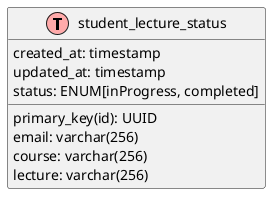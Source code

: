 @startuml Student Lecture Status ERD

!define table(x) class x << (T,#FFAAAA) >>

' Define main tableß
table(student_lecture_status) {
  primary_key(id): UUID
  created_at: timestamp
  updated_at: timestamp
  email: varchar(256)
  course: varchar(256)
  lecture: varchar(256)
  status: ENUM[inProgress, completed]
}
@enduml
